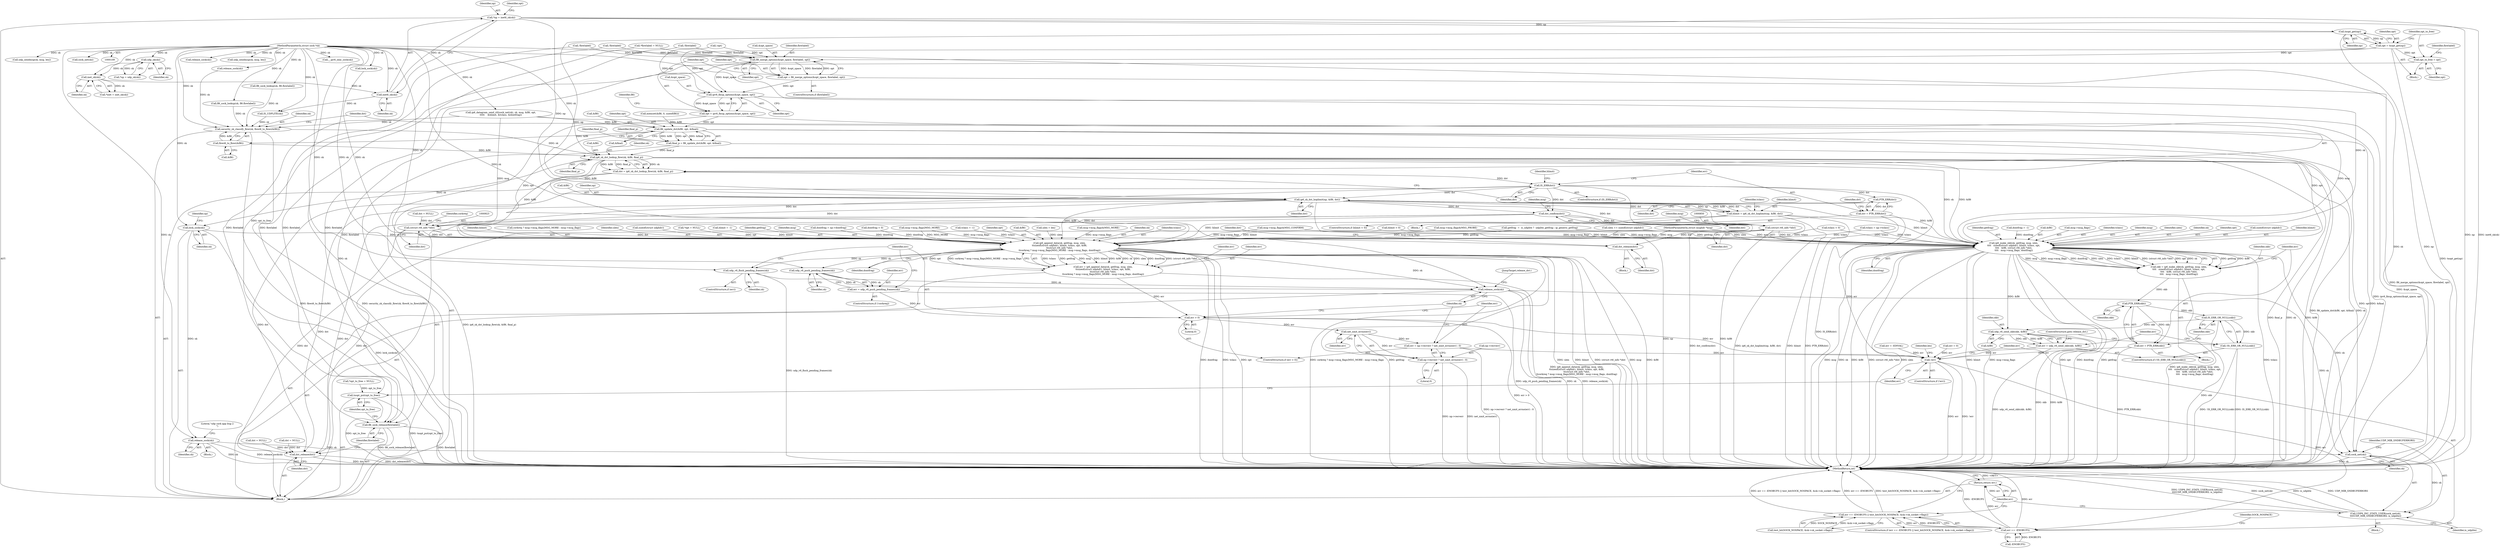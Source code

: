 digraph "0_linux_45f6fad84cc305103b28d73482b344d7f5b76f39_18@pointer" {
"1000126" [label="(Call,*np = inet6_sk(sk))"];
"1000128" [label="(Call,inet6_sk(sk))"];
"1000123" [label="(Call,inet_sk(sk))"];
"1000118" [label="(Call,udp_sk(sk))"];
"1000110" [label="(MethodParameterIn,struct sock *sk)"];
"1000656" [label="(Call,txopt_get(np))"];
"1000654" [label="(Call,opt = txopt_get(np))"];
"1000658" [label="(Call,opt_to_free = opt)"];
"1000997" [label="(Call,txopt_put(opt_to_free))"];
"1000665" [label="(Call,fl6_merge_options(&opt_space, flowlabel, opt))"];
"1000663" [label="(Call,opt = fl6_merge_options(&opt_space, flowlabel, opt))"];
"1000672" [label="(Call,ipv6_fixup_options(&opt_space, opt))"];
"1000670" [label="(Call,opt = ipv6_fixup_options(&opt_space, opt))"];
"1000732" [label="(Call,fl6_update_dst(&fl6, opt, &final))"];
"1000730" [label="(Call,final_p = fl6_update_dst(&fl6, opt, &final))"];
"1000785" [label="(Call,ip6_sk_dst_lookup_flow(sk, &fl6, final_p))"];
"1000783" [label="(Call,dst = ip6_sk_dst_lookup_flow(sk, &fl6, final_p))"];
"1000791" [label="(Call,IS_ERR(dst))"];
"1000796" [label="(Call,PTR_ERR(dst))"];
"1000794" [label="(Call,err = PTR_ERR(dst))"];
"1001000" [label="(Call,!err)"];
"1001006" [label="(Call,err == -ENOBUFS)"];
"1001005" [label="(Call,err == -ENOBUFS || test_bit(SOCK_NOSPACE, &sk->sk_socket->flags))"];
"1001024" [label="(Return,return err;)"];
"1000808" [label="(Call,ip6_sk_dst_hoplimit(np, &fl6, dst))"];
"1000806" [label="(Call,hlimit = ip6_sk_dst_hoplimit(np, &fl6, dst))"];
"1000837" [label="(Call,ip6_make_skb(sk, getfrag, msg, ulen,\n\t\t\t\t   sizeof(struct udphdr), hlimit, tclass, opt,\n\t\t\t\t   &fl6, (struct rt6_info *)dst,\n\t\t\t\t   msg->msg_flags, dontfrag))"];
"1000835" [label="(Call,skb = ip6_make_skb(sk, getfrag, msg, ulen,\n\t\t\t\t   sizeof(struct udphdr), hlimit, tclass, opt,\n\t\t\t\t   &fl6, (struct rt6_info *)dst,\n\t\t\t\t   msg->msg_flags, dontfrag))"];
"1000858" [label="(Call,PTR_ERR(skb))"];
"1000856" [label="(Call,err = PTR_ERR(skb))"];
"1000862" [label="(Call,IS_ERR_OR_NULL(skb))"];
"1000861" [label="(Call,!IS_ERR_OR_NULL(skb))"];
"1000866" [label="(Call,udp_v6_send_skb(skb, &fl6))"];
"1000864" [label="(Call,err = udp_v6_send_skb(skb, &fl6))"];
"1001020" [label="(Call,sock_net(sk))"];
"1001019" [label="(Call,UDP6_INC_STATS_USER(sock_net(sk),\n\t\t\t\tUDP_MIB_SNDBUFERRORS, is_udplite))"];
"1000910" [label="(Call,ip6_append_data(sk, getfrag, msg, ulen,\n\t\tsizeof(struct udphdr), hlimit, tclass, opt, &fl6,\n\t\t(struct rt6_info *)dst,\n\t\tcorkreq ? msg->msg_flags|MSG_MORE : msg->msg_flags, dontfrag))"];
"1000908" [label="(Call,err = ip6_append_data(sk, getfrag, msg, ulen,\n\t\tsizeof(struct udphdr), hlimit, tclass, opt, &fl6,\n\t\t(struct rt6_info *)dst,\n\t\tcorkreq ? msg->msg_flags|MSG_MORE : msg->msg_flags, dontfrag))"];
"1000962" [label="(Call,err > 0)"];
"1000971" [label="(Call,net_xmit_errno(err))"];
"1000965" [label="(Call,err = np->recverr ? net_xmit_errno(err) : 0)"];
"1000967" [label="(Call,np->recverr ? net_xmit_errno(err) : 0)"];
"1000938" [label="(Call,udp_v6_flush_pending_frames(sk))"];
"1000974" [label="(Call,release_sock(sk))"];
"1000946" [label="(Call,udp_v6_push_pending_frames(sk))"];
"1000944" [label="(Call,err = udp_v6_push_pending_frames(sk))"];
"1000849" [label="(Call,(struct rt6_info *)dst)"];
"1000987" [label="(Call,dst_release(dst))"];
"1000993" [label="(Call,dst_release(dst))"];
"1000922" [label="(Call,(struct rt6_info *)dst)"];
"1001027" [label="(Call,dst_confirm(dst))"];
"1000871" [label="(Call,lock_sock(sk))"];
"1000879" [label="(Call,release_sock(sk))"];
"1000780" [label="(Call,flowi6_to_flowi(&fl6))"];
"1000778" [label="(Call,security_sk_classify_flow(sk, flowi6_to_flowi(&fl6)))"];
"1000995" [label="(Call,fl6_sock_release(flowlabel))"];
"1000919" [label="(Identifier,opt)"];
"1000385" [label="(Call,dst = NULL)"];
"1000796" [label="(Call,PTR_ERR(dst))"];
"1001006" [label="(Call,err == -ENOBUFS)"];
"1000990" [label="(Identifier,dst)"];
"1000784" [label="(Identifier,dst)"];
"1000128" [label="(Call,inet6_sk(sk))"];
"1000862" [label="(Call,IS_ERR_OR_NULL(skb))"];
"1000866" [label="(Call,udp_v6_send_skb(skb, &fl6))"];
"1000965" [label="(Call,err = np->recverr ? net_xmit_errno(err) : 0)"];
"1000380" [label="(Call,release_sock(sk))"];
"1000661" [label="(ControlStructure,if (flowlabel))"];
"1000671" [label="(Identifier,opt)"];
"1000944" [label="(Call,err = udp_v6_push_pending_frames(sk))"];
"1000817" [label="(Call,tclass = np->tclass)"];
"1000858" [label="(Call,PTR_ERR(skb))"];
"1000118" [label="(Call,udp_sk(sk))"];
"1000839" [label="(Identifier,getfrag)"];
"1001025" [label="(Identifier,err)"];
"1000855" [label="(Identifier,dontfrag)"];
"1000861" [label="(Call,!IS_ERR_OR_NULL(skb))"];
"1000920" [label="(Call,&fl6)"];
"1000909" [label="(Identifier,err)"];
"1000664" [label="(Identifier,opt)"];
"1000124" [label="(Identifier,sk)"];
"1000678" [label="(Identifier,fl6)"];
"1000732" [label="(Call,fl6_update_dst(&fl6, opt, &final))"];
"1000814" [label="(Call,tclass < 0)"];
"1000867" [label="(Identifier,skb)"];
"1000780" [label="(Call,flowi6_to_flowi(&fl6))"];
"1000116" [label="(Call,*up = udp_sk(sk))"];
"1001019" [label="(Call,UDP6_INC_STATS_USER(sock_net(sk),\n\t\t\t\tUDP_MIB_SNDBUFERRORS, is_udplite))"];
"1000976" [label="(JumpTarget,release_dst:)"];
"1000946" [label="(Call,udp_v6_push_pending_frames(sk))"];
"1000154" [label="(Call,ulen = len)"];
"1000179" [label="(Call,msg->msg_flags&MSG_MORE)"];
"1000669" [label="(Identifier,opt)"];
"1000793" [label="(Block,)"];
"1000395" [label="(Call,memset(&fl6, 0, sizeof(fl6)))"];
"1000328" [label="(Call,udp_sendmsg(sk, msg, len))"];
"1000675" [label="(Identifier,opt)"];
"1000123" [label="(Call,inet_sk(sk))"];
"1000924" [label="(Identifier,dst)"];
"1001024" [label="(Return,return err;)"];
"1000791" [label="(Call,IS_ERR(dst))"];
"1000922" [label="(Call,(struct rt6_info *)dst)"];
"1000126" [label="(Call,*np = inet6_sk(sk))"];
"1000971" [label="(Call,net_xmit_errno(err))"];
"1000799" [label="(Identifier,dst)"];
"1000911" [label="(Identifier,sk)"];
"1000947" [label="(Identifier,sk)"];
"1000962" [label="(Call,err > 0)"];
"1001021" [label="(Identifier,sk)"];
"1001020" [label="(Call,sock_net(sk))"];
"1000653" [label="(Block,)"];
"1000967" [label="(Call,np->recverr ? net_xmit_errno(err) : 0)"];
"1000837" [label="(Call,ip6_make_skb(sk, getfrag, msg, ulen,\n\t\t\t\t   sizeof(struct udphdr), hlimit, tclass, opt,\n\t\t\t\t   &fl6, (struct rt6_info *)dst,\n\t\t\t\t   msg->msg_flags, dontfrag))"];
"1000883" [label="(Call,err = -EINVAL)"];
"1001022" [label="(Identifier,UDP_MIB_SNDBUFERRORS)"];
"1000142" [label="(Call,*flowlabel = NULL)"];
"1000787" [label="(Call,&fl6)"];
"1000119" [label="(Identifier,sk)"];
"1000672" [label="(Call,ipv6_fixup_options(&opt_space, opt))"];
"1000833" [label="(Block,)"];
"1001011" [label="(Identifier,SOCK_NOSPACE)"];
"1001008" [label="(Call,-ENOBUFS)"];
"1000918" [label="(Identifier,tclass)"];
"1000876" [label="(Identifier,up)"];
"1000853" [label="(Identifier,msg)"];
"1000966" [label="(Identifier,err)"];
"1000917" [label="(Identifier,hlimit)"];
"1000964" [label="(Literal,0)"];
"1000168" [label="(Call,dontfrag = -1)"];
"1000847" [label="(Call,&fl6)"];
"1000836" [label="(Identifier,skb)"];
"1000872" [label="(Identifier,sk)"];
"1000925" [label="(Call,corkreq ? msg->msg_flags|MSG_MORE : msg->msg_flags)"];
"1000852" [label="(Call,msg->msg_flags)"];
"1000619" [label="(Call,!flowlabel)"];
"1000863" [label="(Identifier,skb)"];
"1001018" [label="(Block,)"];
"1000786" [label="(Identifier,sk)"];
"1000192" [label="(Call,IS_UDPLITE(sk))"];
"1000807" [label="(Identifier,hlimit)"];
"1000778" [label="(Call,security_sk_classify_flow(sk, flowi6_to_flowi(&fl6)))"];
"1000994" [label="(Identifier,dst)"];
"1000910" [label="(Call,ip6_append_data(sk, getfrag, msg, ulen,\n\t\tsizeof(struct udphdr), hlimit, tclass, opt, &fl6,\n\t\t(struct rt6_info *)dst,\n\t\tcorkreq ? msg->msg_flags|MSG_MORE : msg->msg_flags, dontfrag))"];
"1000731" [label="(Identifier,final_p)"];
"1000670" [label="(Call,opt = ipv6_fixup_options(&opt_space, opt))"];
"1000802" [label="(ControlStructure,if (hlimit < 0))"];
"1000797" [label="(Identifier,dst)"];
"1000624" [label="(Call,fl6_sock_lookup(sk, fl6.flowlabel))"];
"1000941" [label="(ControlStructure,if (!corkreq))"];
"1000835" [label="(Call,skb = ip6_make_skb(sk, getfrag, msg, ulen,\n\t\t\t\t   sizeof(struct udphdr), hlimit, tclass, opt,\n\t\t\t\t   &fl6, (struct rt6_info *)dst,\n\t\t\t\t   msg->msg_flags, dontfrag))"];
"1000926" [label="(Identifier,corkreq)"];
"1000789" [label="(Identifier,final_p)"];
"1000785" [label="(Call,ip6_sk_dst_lookup_flow(sk, &fl6, final_p))"];
"1000794" [label="(Call,err = PTR_ERR(dst))"];
"1000849" [label="(Call,(struct rt6_info *)dst)"];
"1000914" [label="(Identifier,ulen)"];
"1000987" [label="(Call,dst_release(dst))"];
"1000658" [label="(Call,opt_to_free = opt)"];
"1001028" [label="(Identifier,dst)"];
"1000845" [label="(Identifier,tclass)"];
"1000859" [label="(Identifier,skb)"];
"1000779" [label="(Identifier,sk)"];
"1000870" [label="(ControlStructure,goto release_dst;)"];
"1000973" [label="(Literal,0)"];
"1000961" [label="(ControlStructure,if (err > 0))"];
"1000783" [label="(Call,dst = ip6_sk_dst_lookup_flow(sk, &fl6, final_p))"];
"1000938" [label="(Call,udp_v6_flush_pending_frames(sk))"];
"1000936" [label="(ControlStructure,if (err))"];
"1000730" [label="(Call,final_p = fl6_update_dst(&fl6, opt, &final))"];
"1000998" [label="(Identifier,opt_to_free)"];
"1000804" [label="(Identifier,hlimit)"];
"1001003" [label="(Identifier,len)"];
"1001007" [label="(Identifier,err)"];
"1000810" [label="(Call,&fl6)"];
"1000666" [label="(Call,&opt_space)"];
"1000781" [label="(Call,&fl6)"];
"1000840" [label="(Identifier,msg)"];
"1000111" [label="(MethodParameterIn,struct msghdr *msg)"];
"1001004" [label="(ControlStructure,if (err == -ENOBUFS || test_bit(SOCK_NOSPACE, &sk->sk_socket->flags)))"];
"1000733" [label="(Call,&fl6)"];
"1000110" [label="(MethodParameterIn,struct sock *sk)"];
"1000856" [label="(Call,err = PTR_ERR(skb))"];
"1000963" [label="(Identifier,err)"];
"1000945" [label="(Identifier,err)"];
"1000995" [label="(Call,fl6_sock_release(flowlabel))"];
"1000880" [label="(Identifier,sk)"];
"1000915" [label="(Call,sizeof(struct udphdr))"];
"1000449" [label="(Call,fl6_sock_lookup(sk, fl6.flowlabel))"];
"1000939" [label="(Identifier,sk)"];
"1000792" [label="(Identifier,dst)"];
"1000656" [label="(Call,txopt_get(np))"];
"1000795" [label="(Identifier,err)"];
"1000975" [label="(Identifier,sk)"];
"1000860" [label="(ControlStructure,if (!IS_ERR_OR_NULL(skb)))"];
"1000996" [label="(Identifier,flowlabel)"];
"1000841" [label="(Identifier,ulen)"];
"1000988" [label="(Identifier,dst)"];
"1000127" [label="(Identifier,np)"];
"1000937" [label="(Identifier,err)"];
"1000999" [label="(ControlStructure,if (!err))"];
"1000809" [label="(Identifier,np)"];
"1000655" [label="(Identifier,opt)"];
"1000864" [label="(Call,err = udp_v6_send_skb(skb, &fl6))"];
"1000665" [label="(Call,fl6_merge_options(&opt_space, flowlabel, opt))"];
"1000993" [label="(Call,dst_release(dst))"];
"1000134" [label="(Call,*opt = NULL)"];
"1000908" [label="(Call,err = ip6_append_data(sk, getfrag, msg, ulen,\n\t\tsizeof(struct udphdr), hlimit, tclass, opt, &fl6,\n\t\t(struct rt6_info *)dst,\n\t\tcorkreq ? msg->msg_flags|MSG_MORE : msg->msg_flags, dontfrag))"];
"1000974" [label="(Call,release_sock(sk))"];
"1000815" [label="(Identifier,tclass)"];
"1000657" [label="(Identifier,np)"];
"1000997" [label="(Call,txopt_put(opt_to_free))"];
"1000663" [label="(Call,opt = fl6_merge_options(&opt_space, flowlabel, opt))"];
"1001027" [label="(Call,dst_confirm(dst))"];
"1000662" [label="(Identifier,flowlabel)"];
"1000838" [label="(Identifier,sk)"];
"1000158" [label="(Call,hlimit = -1)"];
"1000389" [label="(Call,release_sock(sk))"];
"1000121" [label="(Call,*inet = inet_sk(sk))"];
"1000865" [label="(Identifier,err)"];
"1000912" [label="(Identifier,getfrag)"];
"1000364" [label="(Call,lock_sock(sk))"];
"1000989" [label="(Call,dst = NULL)"];
"1000972" [label="(Identifier,err)"];
"1000913" [label="(Identifier,msg)"];
"1000846" [label="(Identifier,opt)"];
"1000842" [label="(Call,sizeof(struct udphdr))"];
"1000739" [label="(Identifier,final_p)"];
"1000857" [label="(Identifier,err)"];
"1000798" [label="(Call,dst = NULL)"];
"1001034" [label="(Identifier,msg)"];
"1000803" [label="(Call,hlimit < 0)"];
"1000868" [label="(Call,&fl6)"];
"1000968" [label="(Call,np->recverr)"];
"1000660" [label="(Identifier,opt)"];
"1001032" [label="(Call,msg->msg_flags&MSG_PROBE)"];
"1000851" [label="(Identifier,dst)"];
"1000113" [label="(Block,)"];
"1000871" [label="(Call,lock_sock(sk))"];
"1000353" [label="(Call,getfrag  =  is_udplite ?  udplite_getfrag : ip_generic_getfrag)"];
"1000898" [label="(Call,dontfrag = np->dontfrag)"];
"1001005" [label="(Call,err == -ENOBUFS || test_bit(SOCK_NOSPACE, &sk->sk_socket->flags))"];
"1000735" [label="(Identifier,opt)"];
"1000589" [label="(Call,ip6_datagram_send_ctl(sock_net(sk), sk, msg, &fl6, opt,\n\t\t\t\t\t    &hlimit, &tclass, &dontfrag))"];
"1000135" [label="(Identifier,opt)"];
"1001001" [label="(Identifier,err)"];
"1000138" [label="(Call,*opt_to_free = NULL)"];
"1000879" [label="(Call,release_sock(sk))"];
"1000391" [label="(Call,ulen += sizeof(struct udphdr))"];
"1000935" [label="(Identifier,dontfrag)"];
"1001023" [label="(Identifier,is_udplite)"];
"1000129" [label="(Identifier,sk)"];
"1000878" [label="(Block,)"];
"1001039" [label="(Call,err = 0)"];
"1000895" [label="(Call,dontfrag < 0)"];
"1000927" [label="(Call,msg->msg_flags|MSG_MORE)"];
"1000630" [label="(Call,!flowlabel)"];
"1000986" [label="(Block,)"];
"1000659" [label="(Identifier,opt_to_free)"];
"1000322" [label="(Call,__ipv6_only_sock(sk))"];
"1000163" [label="(Call,tclass = -1)"];
"1000882" [label="(Literal,\"udp cork app bug 2\n\")"];
"1001043" [label="(MethodReturn,int)"];
"1000790" [label="(ControlStructure,if (IS_ERR(dst)))"];
"1001000" [label="(Call,!err)"];
"1000808" [label="(Call,ip6_sk_dst_hoplimit(np, &fl6, dst))"];
"1000806" [label="(Call,hlimit = ip6_sk_dst_hoplimit(np, &fl6, dst))"];
"1000823" [label="(Call,msg->msg_flags&MSG_CONFIRM)"];
"1000654" [label="(Call,opt = txopt_get(np))"];
"1001010" [label="(Call,test_bit(SOCK_NOSPACE, &sk->sk_socket->flags))"];
"1000455" [label="(Call,!flowlabel)"];
"1000651" [label="(Call,!opt)"];
"1000812" [label="(Identifier,dst)"];
"1000736" [label="(Call,&final)"];
"1000673" [label="(Call,&opt_space)"];
"1000339" [label="(Call,udp_sendmsg(sk, msg, len))"];
"1000668" [label="(Identifier,flowlabel)"];
"1000844" [label="(Identifier,hlimit)"];
"1000590" [label="(Call,sock_net(sk))"];
"1000126" -> "1000113"  [label="AST: "];
"1000126" -> "1000128"  [label="CFG: "];
"1000127" -> "1000126"  [label="AST: "];
"1000128" -> "1000126"  [label="AST: "];
"1000135" -> "1000126"  [label="CFG: "];
"1000126" -> "1001043"  [label="DDG: np"];
"1000126" -> "1001043"  [label="DDG: inet6_sk(sk)"];
"1000128" -> "1000126"  [label="DDG: sk"];
"1000126" -> "1000656"  [label="DDG: np"];
"1000126" -> "1000808"  [label="DDG: np"];
"1000128" -> "1000129"  [label="CFG: "];
"1000129" -> "1000128"  [label="AST: "];
"1000123" -> "1000128"  [label="DDG: sk"];
"1000110" -> "1000128"  [label="DDG: sk"];
"1000128" -> "1000192"  [label="DDG: sk"];
"1000123" -> "1000121"  [label="AST: "];
"1000123" -> "1000124"  [label="CFG: "];
"1000124" -> "1000123"  [label="AST: "];
"1000121" -> "1000123"  [label="CFG: "];
"1000123" -> "1000121"  [label="DDG: sk"];
"1000118" -> "1000123"  [label="DDG: sk"];
"1000110" -> "1000123"  [label="DDG: sk"];
"1000118" -> "1000116"  [label="AST: "];
"1000118" -> "1000119"  [label="CFG: "];
"1000119" -> "1000118"  [label="AST: "];
"1000116" -> "1000118"  [label="CFG: "];
"1000118" -> "1000116"  [label="DDG: sk"];
"1000110" -> "1000118"  [label="DDG: sk"];
"1000110" -> "1000109"  [label="AST: "];
"1000110" -> "1001043"  [label="DDG: sk"];
"1000110" -> "1000192"  [label="DDG: sk"];
"1000110" -> "1000322"  [label="DDG: sk"];
"1000110" -> "1000328"  [label="DDG: sk"];
"1000110" -> "1000339"  [label="DDG: sk"];
"1000110" -> "1000364"  [label="DDG: sk"];
"1000110" -> "1000380"  [label="DDG: sk"];
"1000110" -> "1000389"  [label="DDG: sk"];
"1000110" -> "1000449"  [label="DDG: sk"];
"1000110" -> "1000590"  [label="DDG: sk"];
"1000110" -> "1000589"  [label="DDG: sk"];
"1000110" -> "1000624"  [label="DDG: sk"];
"1000110" -> "1000778"  [label="DDG: sk"];
"1000110" -> "1000785"  [label="DDG: sk"];
"1000110" -> "1000837"  [label="DDG: sk"];
"1000110" -> "1000871"  [label="DDG: sk"];
"1000110" -> "1000879"  [label="DDG: sk"];
"1000110" -> "1000910"  [label="DDG: sk"];
"1000110" -> "1000938"  [label="DDG: sk"];
"1000110" -> "1000946"  [label="DDG: sk"];
"1000110" -> "1000974"  [label="DDG: sk"];
"1000110" -> "1001020"  [label="DDG: sk"];
"1000656" -> "1000654"  [label="AST: "];
"1000656" -> "1000657"  [label="CFG: "];
"1000657" -> "1000656"  [label="AST: "];
"1000654" -> "1000656"  [label="CFG: "];
"1000656" -> "1001043"  [label="DDG: np"];
"1000656" -> "1000654"  [label="DDG: np"];
"1000656" -> "1000808"  [label="DDG: np"];
"1000654" -> "1000653"  [label="AST: "];
"1000655" -> "1000654"  [label="AST: "];
"1000659" -> "1000654"  [label="CFG: "];
"1000654" -> "1001043"  [label="DDG: txopt_get(np)"];
"1000654" -> "1000658"  [label="DDG: opt"];
"1000654" -> "1000665"  [label="DDG: opt"];
"1000654" -> "1000672"  [label="DDG: opt"];
"1000658" -> "1000653"  [label="AST: "];
"1000658" -> "1000660"  [label="CFG: "];
"1000659" -> "1000658"  [label="AST: "];
"1000660" -> "1000658"  [label="AST: "];
"1000662" -> "1000658"  [label="CFG: "];
"1000658" -> "1000997"  [label="DDG: opt_to_free"];
"1000997" -> "1000113"  [label="AST: "];
"1000997" -> "1000998"  [label="CFG: "];
"1000998" -> "1000997"  [label="AST: "];
"1001001" -> "1000997"  [label="CFG: "];
"1000997" -> "1001043"  [label="DDG: opt_to_free"];
"1000997" -> "1001043"  [label="DDG: txopt_put(opt_to_free)"];
"1000138" -> "1000997"  [label="DDG: opt_to_free"];
"1000665" -> "1000663"  [label="AST: "];
"1000665" -> "1000669"  [label="CFG: "];
"1000666" -> "1000665"  [label="AST: "];
"1000668" -> "1000665"  [label="AST: "];
"1000669" -> "1000665"  [label="AST: "];
"1000663" -> "1000665"  [label="CFG: "];
"1000665" -> "1000663"  [label="DDG: &opt_space"];
"1000665" -> "1000663"  [label="DDG: flowlabel"];
"1000665" -> "1000663"  [label="DDG: opt"];
"1000630" -> "1000665"  [label="DDG: flowlabel"];
"1000142" -> "1000665"  [label="DDG: flowlabel"];
"1000455" -> "1000665"  [label="DDG: flowlabel"];
"1000619" -> "1000665"  [label="DDG: flowlabel"];
"1000651" -> "1000665"  [label="DDG: opt"];
"1000665" -> "1000672"  [label="DDG: &opt_space"];
"1000665" -> "1000995"  [label="DDG: flowlabel"];
"1000663" -> "1000661"  [label="AST: "];
"1000664" -> "1000663"  [label="AST: "];
"1000671" -> "1000663"  [label="CFG: "];
"1000663" -> "1001043"  [label="DDG: fl6_merge_options(&opt_space, flowlabel, opt)"];
"1000663" -> "1000672"  [label="DDG: opt"];
"1000672" -> "1000670"  [label="AST: "];
"1000672" -> "1000675"  [label="CFG: "];
"1000673" -> "1000672"  [label="AST: "];
"1000675" -> "1000672"  [label="AST: "];
"1000670" -> "1000672"  [label="CFG: "];
"1000672" -> "1001043"  [label="DDG: &opt_space"];
"1000672" -> "1000670"  [label="DDG: &opt_space"];
"1000672" -> "1000670"  [label="DDG: opt"];
"1000651" -> "1000672"  [label="DDG: opt"];
"1000670" -> "1000113"  [label="AST: "];
"1000671" -> "1000670"  [label="AST: "];
"1000678" -> "1000670"  [label="CFG: "];
"1000670" -> "1001043"  [label="DDG: ipv6_fixup_options(&opt_space, opt)"];
"1000670" -> "1000732"  [label="DDG: opt"];
"1000732" -> "1000730"  [label="AST: "];
"1000732" -> "1000736"  [label="CFG: "];
"1000733" -> "1000732"  [label="AST: "];
"1000735" -> "1000732"  [label="AST: "];
"1000736" -> "1000732"  [label="AST: "];
"1000730" -> "1000732"  [label="CFG: "];
"1000732" -> "1001043"  [label="DDG: opt"];
"1000732" -> "1001043"  [label="DDG: &final"];
"1000732" -> "1000730"  [label="DDG: &fl6"];
"1000732" -> "1000730"  [label="DDG: opt"];
"1000732" -> "1000730"  [label="DDG: &final"];
"1000395" -> "1000732"  [label="DDG: &fl6"];
"1000589" -> "1000732"  [label="DDG: &fl6"];
"1000732" -> "1000780"  [label="DDG: &fl6"];
"1000732" -> "1000837"  [label="DDG: opt"];
"1000732" -> "1000910"  [label="DDG: opt"];
"1000730" -> "1000113"  [label="AST: "];
"1000731" -> "1000730"  [label="AST: "];
"1000739" -> "1000730"  [label="CFG: "];
"1000730" -> "1001043"  [label="DDG: fl6_update_dst(&fl6, opt, &final)"];
"1000730" -> "1000785"  [label="DDG: final_p"];
"1000785" -> "1000783"  [label="AST: "];
"1000785" -> "1000789"  [label="CFG: "];
"1000786" -> "1000785"  [label="AST: "];
"1000787" -> "1000785"  [label="AST: "];
"1000789" -> "1000785"  [label="AST: "];
"1000783" -> "1000785"  [label="CFG: "];
"1000785" -> "1001043"  [label="DDG: final_p"];
"1000785" -> "1001043"  [label="DDG: sk"];
"1000785" -> "1001043"  [label="DDG: &fl6"];
"1000785" -> "1000783"  [label="DDG: sk"];
"1000785" -> "1000783"  [label="DDG: &fl6"];
"1000785" -> "1000783"  [label="DDG: final_p"];
"1000778" -> "1000785"  [label="DDG: sk"];
"1000780" -> "1000785"  [label="DDG: &fl6"];
"1000785" -> "1000808"  [label="DDG: &fl6"];
"1000785" -> "1000837"  [label="DDG: sk"];
"1000785" -> "1000837"  [label="DDG: &fl6"];
"1000785" -> "1000871"  [label="DDG: sk"];
"1000785" -> "1000910"  [label="DDG: &fl6"];
"1000785" -> "1001020"  [label="DDG: sk"];
"1000783" -> "1000113"  [label="AST: "];
"1000784" -> "1000783"  [label="AST: "];
"1000792" -> "1000783"  [label="CFG: "];
"1000783" -> "1001043"  [label="DDG: ip6_sk_dst_lookup_flow(sk, &fl6, final_p)"];
"1000783" -> "1000791"  [label="DDG: dst"];
"1000791" -> "1000790"  [label="AST: "];
"1000791" -> "1000792"  [label="CFG: "];
"1000792" -> "1000791"  [label="AST: "];
"1000795" -> "1000791"  [label="CFG: "];
"1000804" -> "1000791"  [label="CFG: "];
"1000791" -> "1001043"  [label="DDG: IS_ERR(dst)"];
"1000791" -> "1000796"  [label="DDG: dst"];
"1000791" -> "1000808"  [label="DDG: dst"];
"1000791" -> "1000849"  [label="DDG: dst"];
"1000791" -> "1000922"  [label="DDG: dst"];
"1000791" -> "1000993"  [label="DDG: dst"];
"1000791" -> "1001027"  [label="DDG: dst"];
"1000796" -> "1000794"  [label="AST: "];
"1000796" -> "1000797"  [label="CFG: "];
"1000797" -> "1000796"  [label="AST: "];
"1000794" -> "1000796"  [label="CFG: "];
"1000796" -> "1000794"  [label="DDG: dst"];
"1000794" -> "1000793"  [label="AST: "];
"1000795" -> "1000794"  [label="AST: "];
"1000799" -> "1000794"  [label="CFG: "];
"1000794" -> "1001043"  [label="DDG: PTR_ERR(dst)"];
"1000794" -> "1001000"  [label="DDG: err"];
"1001000" -> "1000999"  [label="AST: "];
"1001000" -> "1001001"  [label="CFG: "];
"1001001" -> "1001000"  [label="AST: "];
"1001003" -> "1001000"  [label="CFG: "];
"1001007" -> "1001000"  [label="CFG: "];
"1001000" -> "1001043"  [label="DDG: err"];
"1001000" -> "1001043"  [label="DDG: !err"];
"1000856" -> "1001000"  [label="DDG: err"];
"1000883" -> "1001000"  [label="DDG: err"];
"1000965" -> "1001000"  [label="DDG: err"];
"1000962" -> "1001000"  [label="DDG: err"];
"1001039" -> "1001000"  [label="DDG: err"];
"1000864" -> "1001000"  [label="DDG: err"];
"1001000" -> "1001006"  [label="DDG: err"];
"1001006" -> "1001005"  [label="AST: "];
"1001006" -> "1001008"  [label="CFG: "];
"1001007" -> "1001006"  [label="AST: "];
"1001008" -> "1001006"  [label="AST: "];
"1001011" -> "1001006"  [label="CFG: "];
"1001005" -> "1001006"  [label="CFG: "];
"1001006" -> "1001043"  [label="DDG: -ENOBUFS"];
"1001006" -> "1001043"  [label="DDG: err"];
"1001006" -> "1001005"  [label="DDG: err"];
"1001006" -> "1001005"  [label="DDG: -ENOBUFS"];
"1001008" -> "1001006"  [label="DDG: ENOBUFS"];
"1001006" -> "1001024"  [label="DDG: err"];
"1001005" -> "1001004"  [label="AST: "];
"1001005" -> "1001010"  [label="CFG: "];
"1001010" -> "1001005"  [label="AST: "];
"1001021" -> "1001005"  [label="CFG: "];
"1001025" -> "1001005"  [label="CFG: "];
"1001005" -> "1001043"  [label="DDG: err == -ENOBUFS || test_bit(SOCK_NOSPACE, &sk->sk_socket->flags)"];
"1001005" -> "1001043"  [label="DDG: err == -ENOBUFS"];
"1001005" -> "1001043"  [label="DDG: test_bit(SOCK_NOSPACE, &sk->sk_socket->flags)"];
"1001010" -> "1001005"  [label="DDG: SOCK_NOSPACE"];
"1001010" -> "1001005"  [label="DDG: &sk->sk_socket->flags"];
"1001024" -> "1000113"  [label="AST: "];
"1001024" -> "1001025"  [label="CFG: "];
"1001025" -> "1001024"  [label="AST: "];
"1001043" -> "1001024"  [label="CFG: "];
"1001024" -> "1001043"  [label="DDG: <RET>"];
"1001025" -> "1001024"  [label="DDG: err"];
"1000808" -> "1000806"  [label="AST: "];
"1000808" -> "1000812"  [label="CFG: "];
"1000809" -> "1000808"  [label="AST: "];
"1000810" -> "1000808"  [label="AST: "];
"1000812" -> "1000808"  [label="AST: "];
"1000806" -> "1000808"  [label="CFG: "];
"1000808" -> "1001043"  [label="DDG: &fl6"];
"1000808" -> "1001043"  [label="DDG: np"];
"1000808" -> "1000806"  [label="DDG: np"];
"1000808" -> "1000806"  [label="DDG: &fl6"];
"1000808" -> "1000806"  [label="DDG: dst"];
"1000808" -> "1000837"  [label="DDG: &fl6"];
"1000808" -> "1000849"  [label="DDG: dst"];
"1000808" -> "1000910"  [label="DDG: &fl6"];
"1000808" -> "1000922"  [label="DDG: dst"];
"1000808" -> "1000993"  [label="DDG: dst"];
"1000808" -> "1001027"  [label="DDG: dst"];
"1000806" -> "1000802"  [label="AST: "];
"1000807" -> "1000806"  [label="AST: "];
"1000815" -> "1000806"  [label="CFG: "];
"1000806" -> "1001043"  [label="DDG: hlimit"];
"1000806" -> "1001043"  [label="DDG: ip6_sk_dst_hoplimit(np, &fl6, dst)"];
"1000806" -> "1000837"  [label="DDG: hlimit"];
"1000806" -> "1000910"  [label="DDG: hlimit"];
"1000837" -> "1000835"  [label="AST: "];
"1000837" -> "1000855"  [label="CFG: "];
"1000838" -> "1000837"  [label="AST: "];
"1000839" -> "1000837"  [label="AST: "];
"1000840" -> "1000837"  [label="AST: "];
"1000841" -> "1000837"  [label="AST: "];
"1000842" -> "1000837"  [label="AST: "];
"1000844" -> "1000837"  [label="AST: "];
"1000845" -> "1000837"  [label="AST: "];
"1000846" -> "1000837"  [label="AST: "];
"1000847" -> "1000837"  [label="AST: "];
"1000849" -> "1000837"  [label="AST: "];
"1000852" -> "1000837"  [label="AST: "];
"1000855" -> "1000837"  [label="AST: "];
"1000835" -> "1000837"  [label="CFG: "];
"1000837" -> "1001043"  [label="DDG: sk"];
"1000837" -> "1001043"  [label="DDG: (struct rt6_info *)dst"];
"1000837" -> "1001043"  [label="DDG: hlimit"];
"1000837" -> "1001043"  [label="DDG: msg->msg_flags"];
"1000837" -> "1001043"  [label="DDG: opt"];
"1000837" -> "1001043"  [label="DDG: dontfrag"];
"1000837" -> "1001043"  [label="DDG: getfrag"];
"1000837" -> "1001043"  [label="DDG: tclass"];
"1000837" -> "1001043"  [label="DDG: msg"];
"1000837" -> "1001043"  [label="DDG: &fl6"];
"1000837" -> "1001043"  [label="DDG: ulen"];
"1000837" -> "1000835"  [label="DDG: getfrag"];
"1000837" -> "1000835"  [label="DDG: &fl6"];
"1000837" -> "1000835"  [label="DDG: msg"];
"1000837" -> "1000835"  [label="DDG: msg->msg_flags"];
"1000837" -> "1000835"  [label="DDG: dontfrag"];
"1000837" -> "1000835"  [label="DDG: ulen"];
"1000837" -> "1000835"  [label="DDG: tclass"];
"1000837" -> "1000835"  [label="DDG: hlimit"];
"1000837" -> "1000835"  [label="DDG: (struct rt6_info *)dst"];
"1000837" -> "1000835"  [label="DDG: opt"];
"1000837" -> "1000835"  [label="DDG: sk"];
"1000353" -> "1000837"  [label="DDG: getfrag"];
"1000589" -> "1000837"  [label="DDG: msg"];
"1000111" -> "1000837"  [label="DDG: msg"];
"1000391" -> "1000837"  [label="DDG: ulen"];
"1000803" -> "1000837"  [label="DDG: hlimit"];
"1000817" -> "1000837"  [label="DDG: tclass"];
"1000814" -> "1000837"  [label="DDG: tclass"];
"1000849" -> "1000837"  [label="DDG: dst"];
"1000823" -> "1000837"  [label="DDG: msg->msg_flags"];
"1001032" -> "1000837"  [label="DDG: msg->msg_flags"];
"1000168" -> "1000837"  [label="DDG: dontfrag"];
"1000837" -> "1000866"  [label="DDG: &fl6"];
"1000837" -> "1001020"  [label="DDG: sk"];
"1000835" -> "1000833"  [label="AST: "];
"1000836" -> "1000835"  [label="AST: "];
"1000857" -> "1000835"  [label="CFG: "];
"1000835" -> "1001043"  [label="DDG: ip6_make_skb(sk, getfrag, msg, ulen,\n\t\t\t\t   sizeof(struct udphdr), hlimit, tclass, opt,\n\t\t\t\t   &fl6, (struct rt6_info *)dst,\n\t\t\t\t   msg->msg_flags, dontfrag)"];
"1000835" -> "1000858"  [label="DDG: skb"];
"1000858" -> "1000856"  [label="AST: "];
"1000858" -> "1000859"  [label="CFG: "];
"1000859" -> "1000858"  [label="AST: "];
"1000856" -> "1000858"  [label="CFG: "];
"1000858" -> "1000856"  [label="DDG: skb"];
"1000858" -> "1000862"  [label="DDG: skb"];
"1000856" -> "1000833"  [label="AST: "];
"1000857" -> "1000856"  [label="AST: "];
"1000863" -> "1000856"  [label="CFG: "];
"1000856" -> "1001043"  [label="DDG: PTR_ERR(skb)"];
"1000862" -> "1000861"  [label="AST: "];
"1000862" -> "1000863"  [label="CFG: "];
"1000863" -> "1000862"  [label="AST: "];
"1000861" -> "1000862"  [label="CFG: "];
"1000862" -> "1001043"  [label="DDG: skb"];
"1000862" -> "1000861"  [label="DDG: skb"];
"1000862" -> "1000866"  [label="DDG: skb"];
"1000861" -> "1000860"  [label="AST: "];
"1000865" -> "1000861"  [label="CFG: "];
"1000870" -> "1000861"  [label="CFG: "];
"1000861" -> "1001043"  [label="DDG: IS_ERR_OR_NULL(skb)"];
"1000861" -> "1001043"  [label="DDG: !IS_ERR_OR_NULL(skb)"];
"1000866" -> "1000864"  [label="AST: "];
"1000866" -> "1000868"  [label="CFG: "];
"1000867" -> "1000866"  [label="AST: "];
"1000868" -> "1000866"  [label="AST: "];
"1000864" -> "1000866"  [label="CFG: "];
"1000866" -> "1001043"  [label="DDG: skb"];
"1000866" -> "1001043"  [label="DDG: &fl6"];
"1000866" -> "1000864"  [label="DDG: skb"];
"1000866" -> "1000864"  [label="DDG: &fl6"];
"1000864" -> "1000860"  [label="AST: "];
"1000865" -> "1000864"  [label="AST: "];
"1000870" -> "1000864"  [label="CFG: "];
"1000864" -> "1001043"  [label="DDG: udp_v6_send_skb(skb, &fl6)"];
"1001020" -> "1001019"  [label="AST: "];
"1001020" -> "1001021"  [label="CFG: "];
"1001021" -> "1001020"  [label="AST: "];
"1001022" -> "1001020"  [label="CFG: "];
"1001020" -> "1001043"  [label="DDG: sk"];
"1001020" -> "1001019"  [label="DDG: sk"];
"1000974" -> "1001020"  [label="DDG: sk"];
"1000879" -> "1001020"  [label="DDG: sk"];
"1001019" -> "1001018"  [label="AST: "];
"1001019" -> "1001023"  [label="CFG: "];
"1001022" -> "1001019"  [label="AST: "];
"1001023" -> "1001019"  [label="AST: "];
"1001025" -> "1001019"  [label="CFG: "];
"1001019" -> "1001043"  [label="DDG: UDP6_INC_STATS_USER(sock_net(sk),\n\t\t\t\tUDP_MIB_SNDBUFERRORS, is_udplite)"];
"1001019" -> "1001043"  [label="DDG: sock_net(sk)"];
"1001019" -> "1001043"  [label="DDG: is_udplite"];
"1001019" -> "1001043"  [label="DDG: UDP_MIB_SNDBUFERRORS"];
"1000910" -> "1000908"  [label="AST: "];
"1000910" -> "1000935"  [label="CFG: "];
"1000911" -> "1000910"  [label="AST: "];
"1000912" -> "1000910"  [label="AST: "];
"1000913" -> "1000910"  [label="AST: "];
"1000914" -> "1000910"  [label="AST: "];
"1000915" -> "1000910"  [label="AST: "];
"1000917" -> "1000910"  [label="AST: "];
"1000918" -> "1000910"  [label="AST: "];
"1000919" -> "1000910"  [label="AST: "];
"1000920" -> "1000910"  [label="AST: "];
"1000922" -> "1000910"  [label="AST: "];
"1000925" -> "1000910"  [label="AST: "];
"1000935" -> "1000910"  [label="AST: "];
"1000908" -> "1000910"  [label="CFG: "];
"1000910" -> "1001043"  [label="DDG: &fl6"];
"1000910" -> "1001043"  [label="DDG: dontfrag"];
"1000910" -> "1001043"  [label="DDG: tclass"];
"1000910" -> "1001043"  [label="DDG: opt"];
"1000910" -> "1001043"  [label="DDG: corkreq ? msg->msg_flags|MSG_MORE : msg->msg_flags"];
"1000910" -> "1001043"  [label="DDG: getfrag"];
"1000910" -> "1001043"  [label="DDG: ulen"];
"1000910" -> "1001043"  [label="DDG: hlimit"];
"1000910" -> "1001043"  [label="DDG: (struct rt6_info *)dst"];
"1000910" -> "1001043"  [label="DDG: msg"];
"1000910" -> "1000908"  [label="DDG: tclass"];
"1000910" -> "1000908"  [label="DDG: getfrag"];
"1000910" -> "1000908"  [label="DDG: msg"];
"1000910" -> "1000908"  [label="DDG: hlimit"];
"1000910" -> "1000908"  [label="DDG: &fl6"];
"1000910" -> "1000908"  [label="DDG: sk"];
"1000910" -> "1000908"  [label="DDG: ulen"];
"1000910" -> "1000908"  [label="DDG: dontfrag"];
"1000910" -> "1000908"  [label="DDG: (struct rt6_info *)dst"];
"1000910" -> "1000908"  [label="DDG: opt"];
"1000910" -> "1000908"  [label="DDG: corkreq ? msg->msg_flags|MSG_MORE : msg->msg_flags"];
"1000364" -> "1000910"  [label="DDG: sk"];
"1000871" -> "1000910"  [label="DDG: sk"];
"1000353" -> "1000910"  [label="DDG: getfrag"];
"1000589" -> "1000910"  [label="DDG: msg"];
"1000111" -> "1000910"  [label="DDG: msg"];
"1000391" -> "1000910"  [label="DDG: ulen"];
"1000154" -> "1000910"  [label="DDG: ulen"];
"1000158" -> "1000910"  [label="DDG: hlimit"];
"1000803" -> "1000910"  [label="DDG: hlimit"];
"1000163" -> "1000910"  [label="DDG: tclass"];
"1000817" -> "1000910"  [label="DDG: tclass"];
"1000814" -> "1000910"  [label="DDG: tclass"];
"1000134" -> "1000910"  [label="DDG: opt"];
"1000922" -> "1000910"  [label="DDG: dst"];
"1000927" -> "1000910"  [label="DDG: msg->msg_flags"];
"1000927" -> "1000910"  [label="DDG: MSG_MORE"];
"1000823" -> "1000910"  [label="DDG: msg->msg_flags"];
"1000179" -> "1000910"  [label="DDG: msg->msg_flags"];
"1001032" -> "1000910"  [label="DDG: msg->msg_flags"];
"1000898" -> "1000910"  [label="DDG: dontfrag"];
"1000895" -> "1000910"  [label="DDG: dontfrag"];
"1000910" -> "1000938"  [label="DDG: sk"];
"1000910" -> "1000946"  [label="DDG: sk"];
"1000910" -> "1000974"  [label="DDG: sk"];
"1000908" -> "1000113"  [label="AST: "];
"1000909" -> "1000908"  [label="AST: "];
"1000937" -> "1000908"  [label="CFG: "];
"1000908" -> "1001043"  [label="DDG: ip6_append_data(sk, getfrag, msg, ulen,\n\t\tsizeof(struct udphdr), hlimit, tclass, opt, &fl6,\n\t\t(struct rt6_info *)dst,\n\t\tcorkreq ? msg->msg_flags|MSG_MORE : msg->msg_flags, dontfrag)"];
"1000908" -> "1000962"  [label="DDG: err"];
"1000962" -> "1000961"  [label="AST: "];
"1000962" -> "1000964"  [label="CFG: "];
"1000963" -> "1000962"  [label="AST: "];
"1000964" -> "1000962"  [label="AST: "];
"1000966" -> "1000962"  [label="CFG: "];
"1000975" -> "1000962"  [label="CFG: "];
"1000962" -> "1001043"  [label="DDG: err > 0"];
"1000944" -> "1000962"  [label="DDG: err"];
"1000962" -> "1000971"  [label="DDG: err"];
"1000971" -> "1000967"  [label="AST: "];
"1000971" -> "1000972"  [label="CFG: "];
"1000972" -> "1000971"  [label="AST: "];
"1000967" -> "1000971"  [label="CFG: "];
"1000971" -> "1000965"  [label="DDG: err"];
"1000971" -> "1000967"  [label="DDG: err"];
"1000965" -> "1000961"  [label="AST: "];
"1000965" -> "1000967"  [label="CFG: "];
"1000966" -> "1000965"  [label="AST: "];
"1000967" -> "1000965"  [label="AST: "];
"1000975" -> "1000965"  [label="CFG: "];
"1000965" -> "1001043"  [label="DDG: np->recverr ? net_xmit_errno(err) : 0"];
"1000967" -> "1000973"  [label="CFG: "];
"1000968" -> "1000967"  [label="AST: "];
"1000973" -> "1000967"  [label="AST: "];
"1000967" -> "1001043"  [label="DDG: net_xmit_errno(err)"];
"1000967" -> "1001043"  [label="DDG: np->recverr"];
"1000938" -> "1000936"  [label="AST: "];
"1000938" -> "1000939"  [label="CFG: "];
"1000939" -> "1000938"  [label="AST: "];
"1000963" -> "1000938"  [label="CFG: "];
"1000938" -> "1001043"  [label="DDG: udp_v6_flush_pending_frames(sk)"];
"1000938" -> "1000974"  [label="DDG: sk"];
"1000974" -> "1000113"  [label="AST: "];
"1000974" -> "1000975"  [label="CFG: "];
"1000975" -> "1000974"  [label="AST: "];
"1000976" -> "1000974"  [label="CFG: "];
"1000974" -> "1001043"  [label="DDG: release_sock(sk)"];
"1000974" -> "1001043"  [label="DDG: sk"];
"1000946" -> "1000974"  [label="DDG: sk"];
"1000946" -> "1000944"  [label="AST: "];
"1000946" -> "1000947"  [label="CFG: "];
"1000947" -> "1000946"  [label="AST: "];
"1000944" -> "1000946"  [label="CFG: "];
"1000946" -> "1000944"  [label="DDG: sk"];
"1000944" -> "1000941"  [label="AST: "];
"1000945" -> "1000944"  [label="AST: "];
"1000963" -> "1000944"  [label="CFG: "];
"1000944" -> "1001043"  [label="DDG: udp_v6_push_pending_frames(sk)"];
"1000849" -> "1000851"  [label="CFG: "];
"1000850" -> "1000849"  [label="AST: "];
"1000851" -> "1000849"  [label="AST: "];
"1000853" -> "1000849"  [label="CFG: "];
"1001027" -> "1000849"  [label="DDG: dst"];
"1000849" -> "1000987"  [label="DDG: dst"];
"1000849" -> "1000993"  [label="DDG: dst"];
"1000987" -> "1000986"  [label="AST: "];
"1000987" -> "1000988"  [label="CFG: "];
"1000988" -> "1000987"  [label="AST: "];
"1000990" -> "1000987"  [label="CFG: "];
"1000922" -> "1000987"  [label="DDG: dst"];
"1000993" -> "1000113"  [label="AST: "];
"1000993" -> "1000994"  [label="CFG: "];
"1000994" -> "1000993"  [label="AST: "];
"1000996" -> "1000993"  [label="CFG: "];
"1000993" -> "1001043"  [label="DDG: dst_release(dst)"];
"1000993" -> "1001043"  [label="DDG: dst"];
"1001027" -> "1000993"  [label="DDG: dst"];
"1000798" -> "1000993"  [label="DDG: dst"];
"1000989" -> "1000993"  [label="DDG: dst"];
"1000922" -> "1000993"  [label="DDG: dst"];
"1000922" -> "1000924"  [label="CFG: "];
"1000923" -> "1000922"  [label="AST: "];
"1000924" -> "1000922"  [label="AST: "];
"1000926" -> "1000922"  [label="CFG: "];
"1001027" -> "1000922"  [label="DDG: dst"];
"1000385" -> "1000922"  [label="DDG: dst"];
"1001027" -> "1000113"  [label="AST: "];
"1001027" -> "1001028"  [label="CFG: "];
"1001028" -> "1001027"  [label="AST: "];
"1001034" -> "1001027"  [label="CFG: "];
"1001027" -> "1001043"  [label="DDG: dst_confirm(dst)"];
"1000871" -> "1000113"  [label="AST: "];
"1000871" -> "1000872"  [label="CFG: "];
"1000872" -> "1000871"  [label="AST: "];
"1000876" -> "1000871"  [label="CFG: "];
"1000871" -> "1001043"  [label="DDG: lock_sock(sk)"];
"1000871" -> "1000879"  [label="DDG: sk"];
"1000879" -> "1000878"  [label="AST: "];
"1000879" -> "1000880"  [label="CFG: "];
"1000880" -> "1000879"  [label="AST: "];
"1000882" -> "1000879"  [label="CFG: "];
"1000879" -> "1001043"  [label="DDG: release_sock(sk)"];
"1000879" -> "1001043"  [label="DDG: sk"];
"1000780" -> "1000778"  [label="AST: "];
"1000780" -> "1000781"  [label="CFG: "];
"1000781" -> "1000780"  [label="AST: "];
"1000778" -> "1000780"  [label="CFG: "];
"1000780" -> "1000778"  [label="DDG: &fl6"];
"1000778" -> "1000113"  [label="AST: "];
"1000779" -> "1000778"  [label="AST: "];
"1000784" -> "1000778"  [label="CFG: "];
"1000778" -> "1001043"  [label="DDG: flowi6_to_flowi(&fl6)"];
"1000778" -> "1001043"  [label="DDG: security_sk_classify_flow(sk, flowi6_to_flowi(&fl6))"];
"1000589" -> "1000778"  [label="DDG: sk"];
"1000449" -> "1000778"  [label="DDG: sk"];
"1000624" -> "1000778"  [label="DDG: sk"];
"1000389" -> "1000778"  [label="DDG: sk"];
"1000192" -> "1000778"  [label="DDG: sk"];
"1000995" -> "1000113"  [label="AST: "];
"1000995" -> "1000996"  [label="CFG: "];
"1000996" -> "1000995"  [label="AST: "];
"1000998" -> "1000995"  [label="CFG: "];
"1000995" -> "1001043"  [label="DDG: flowlabel"];
"1000995" -> "1001043"  [label="DDG: fl6_sock_release(flowlabel)"];
"1000630" -> "1000995"  [label="DDG: flowlabel"];
"1000142" -> "1000995"  [label="DDG: flowlabel"];
"1000455" -> "1000995"  [label="DDG: flowlabel"];
"1000619" -> "1000995"  [label="DDG: flowlabel"];
}
